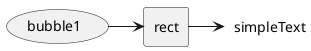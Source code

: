 {
  "sha1": "qw1dyotgko7rgfvneis7dsnhrf7xa5k",
  "insertion": {
    "when": "2024-06-04T17:28:42.975Z",
    "url": "https://forum.plantuml.net/10619/simple-text-element",
    "user": "plantuml@gmail.com"
  }
}
@startuml
(bubble1)
rectangle rect
label simpleText
bubble1 -> rect
rect -> simpleText
@enduml
